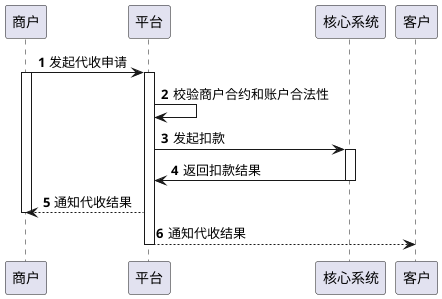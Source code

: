 @startuml
'https://plantuml.com/sequence-diagram

autonumber
商户 -> 平台: 发起代收申请
activate 商户
activate 平台
平台 -> 平台: 校验商户合约和账户合法性
平台 -> 核心系统: 发起扣款
activate 核心系统
核心系统 -> 平台: 返回扣款结果
deactivate 核心系统
平台 --> 商户: 通知代收结果
deactivate 商户
平台 --> 客户: 通知代收结果
deactivate 平台
@enduml
